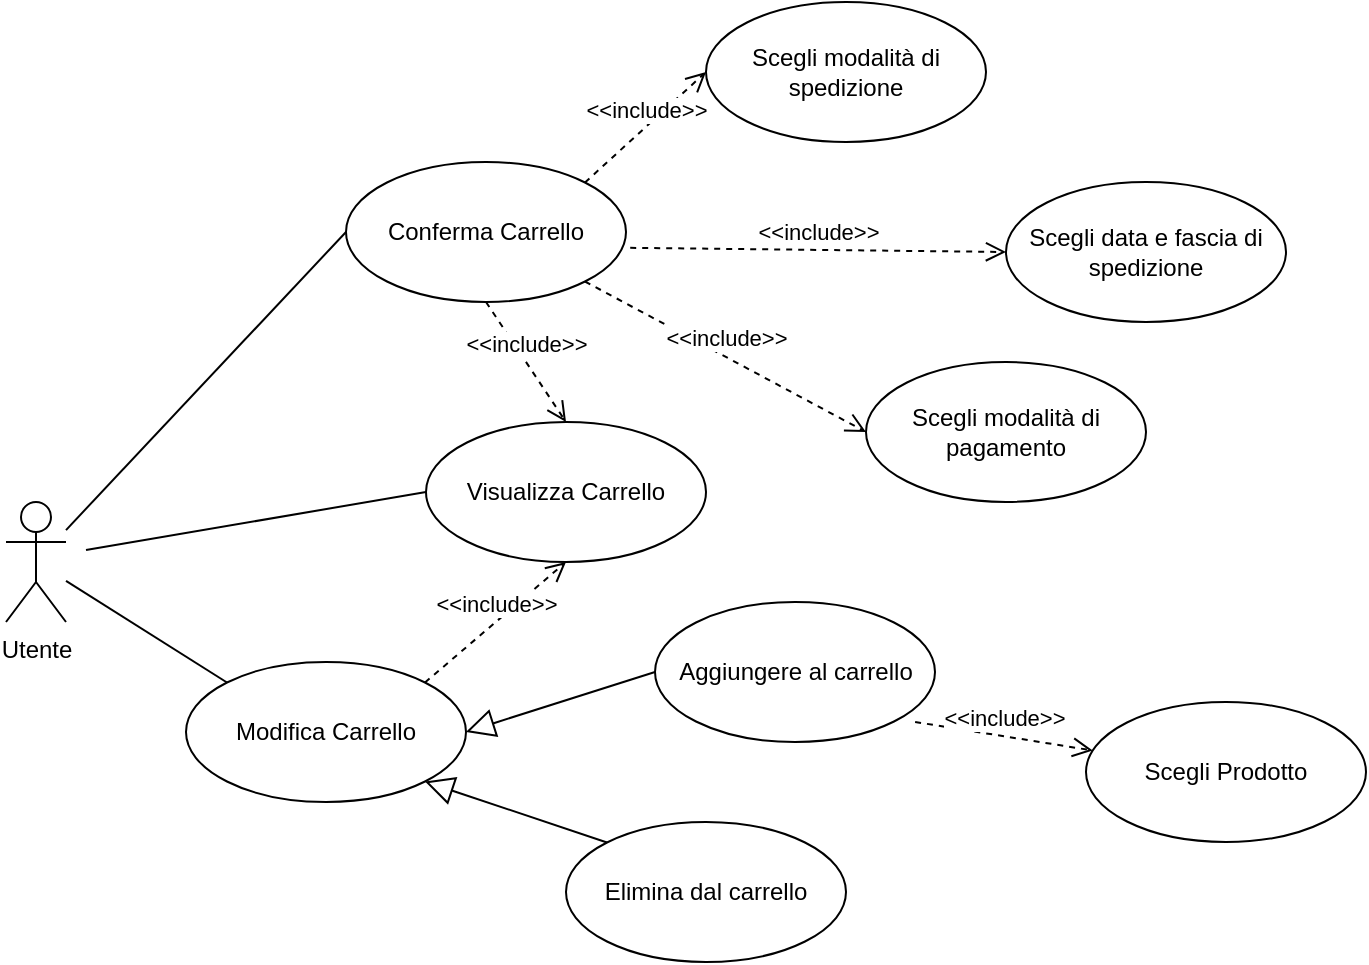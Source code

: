<mxfile version="13.7.1" type="device"><diagram name="Page-1" id="e7e014a7-5840-1c2e-5031-d8a46d1fe8dd"><mxGraphModel dx="869" dy="441" grid="1" gridSize="10" guides="1" tooltips="1" connect="1" arrows="1" fold="1" page="1" pageScale="1" pageWidth="1169" pageHeight="826" background="#ffffff" math="0" shadow="0"><root><mxCell id="0"/><mxCell id="1" parent="0"/><mxCell id="esFCu_q0mIX3lRfcfWII-41" value="Utente" style="shape=umlActor;verticalLabelPosition=bottom;verticalAlign=top;html=1;" vertex="1" parent="1"><mxGeometry x="190" y="380" width="30" height="60" as="geometry"/></mxCell><mxCell id="esFCu_q0mIX3lRfcfWII-43" value="Modifica Carrello" style="ellipse;whiteSpace=wrap;html=1;" vertex="1" parent="1"><mxGeometry x="280" y="460" width="140" height="70" as="geometry"/></mxCell><mxCell id="esFCu_q0mIX3lRfcfWII-44" value="Aggiungere al carrello" style="ellipse;whiteSpace=wrap;html=1;" vertex="1" parent="1"><mxGeometry x="514.5" y="430" width="140" height="70" as="geometry"/></mxCell><mxCell id="esFCu_q0mIX3lRfcfWII-45" value="" style="endArrow=block;endFill=0;endSize=12;html=1;exitX=0;exitY=0.5;exitDx=0;exitDy=0;entryX=1;entryY=0.5;entryDx=0;entryDy=0;" edge="1" parent="1" source="esFCu_q0mIX3lRfcfWII-44" target="esFCu_q0mIX3lRfcfWII-43"><mxGeometry width="160" relative="1" as="geometry"><mxPoint x="470" y="470" as="sourcePoint"/><mxPoint x="630" y="470" as="targetPoint"/></mxGeometry></mxCell><mxCell id="esFCu_q0mIX3lRfcfWII-48" value="Conferma Carrello" style="ellipse;whiteSpace=wrap;html=1;" vertex="1" parent="1"><mxGeometry x="360" y="210" width="140" height="70" as="geometry"/></mxCell><mxCell id="esFCu_q0mIX3lRfcfWII-52" value="Scegli Prodotto" style="ellipse;whiteSpace=wrap;html=1;" vertex="1" parent="1"><mxGeometry x="730" y="480" width="140" height="70" as="geometry"/></mxCell><mxCell id="esFCu_q0mIX3lRfcfWII-53" value="&amp;lt;&amp;lt;include&amp;gt;&amp;gt;" style="html=1;verticalAlign=bottom;endArrow=open;dashed=1;endSize=8;exitX=0.929;exitY=0.857;exitDx=0;exitDy=0;exitPerimeter=0;" edge="1" parent="1" target="esFCu_q0mIX3lRfcfWII-52" source="esFCu_q0mIX3lRfcfWII-44"><mxGeometry relative="1" as="geometry"><mxPoint x="720" y="550" as="sourcePoint"/><mxPoint x="610.108" y="380.45" as="targetPoint"/></mxGeometry></mxCell><mxCell id="esFCu_q0mIX3lRfcfWII-54" value="Scegli modalità di spedizione" style="ellipse;whiteSpace=wrap;html=1;" vertex="1" parent="1"><mxGeometry x="540" y="130" width="140" height="70" as="geometry"/></mxCell><mxCell id="esFCu_q0mIX3lRfcfWII-55" value="&amp;lt;&amp;lt;include&amp;gt;&amp;gt;" style="html=1;verticalAlign=bottom;endArrow=open;dashed=1;endSize=8;entryX=0;entryY=0.5;entryDx=0;entryDy=0;exitX=1;exitY=0;exitDx=0;exitDy=0;" edge="1" parent="1" target="esFCu_q0mIX3lRfcfWII-54" source="esFCu_q0mIX3lRfcfWII-48"><mxGeometry relative="1" as="geometry"><mxPoint x="630.0" y="435" as="sourcePoint"/><mxPoint x="800.108" y="540.45" as="targetPoint"/></mxGeometry></mxCell><mxCell id="esFCu_q0mIX3lRfcfWII-56" value="Scegli data e fascia di spedizione" style="ellipse;whiteSpace=wrap;html=1;" vertex="1" parent="1"><mxGeometry x="690" y="220" width="140" height="70" as="geometry"/></mxCell><mxCell id="esFCu_q0mIX3lRfcfWII-57" value="&amp;lt;&amp;lt;include&amp;gt;&amp;gt;" style="html=1;verticalAlign=bottom;endArrow=open;dashed=1;endSize=8;entryX=0;entryY=0.5;entryDx=0;entryDy=0;exitX=1.015;exitY=0.613;exitDx=0;exitDy=0;exitPerimeter=0;" edge="1" parent="1" source="esFCu_q0mIX3lRfcfWII-48" target="esFCu_q0mIX3lRfcfWII-56"><mxGeometry relative="1" as="geometry"><mxPoint x="789.892" y="340.45" as="sourcePoint"/><mxPoint x="870" y="295" as="targetPoint"/></mxGeometry></mxCell><mxCell id="esFCu_q0mIX3lRfcfWII-58" value="Scegli modalità di pagamento" style="ellipse;whiteSpace=wrap;html=1;" vertex="1" parent="1"><mxGeometry x="620" y="310" width="140" height="70" as="geometry"/></mxCell><mxCell id="esFCu_q0mIX3lRfcfWII-59" value="&amp;lt;&amp;lt;include&amp;gt;&amp;gt;" style="html=1;verticalAlign=bottom;endArrow=open;dashed=1;endSize=8;entryX=0;entryY=0.5;entryDx=0;entryDy=0;exitX=1;exitY=1;exitDx=0;exitDy=0;" edge="1" parent="1" target="esFCu_q0mIX3lRfcfWII-58" source="esFCu_q0mIX3lRfcfWII-48"><mxGeometry relative="1" as="geometry"><mxPoint x="789.892" y="500.45" as="sourcePoint"/><mxPoint x="810.108" y="710.45" as="targetPoint"/></mxGeometry></mxCell><mxCell id="esFCu_q0mIX3lRfcfWII-62" value="Elimina dal carrello" style="ellipse;whiteSpace=wrap;html=1;" vertex="1" parent="1"><mxGeometry x="470" y="540" width="140" height="70" as="geometry"/></mxCell><mxCell id="esFCu_q0mIX3lRfcfWII-64" value="" style="endArrow=block;endFill=0;endSize=12;html=1;exitX=0;exitY=0;exitDx=0;exitDy=0;entryX=1;entryY=1;entryDx=0;entryDy=0;" edge="1" parent="1" source="esFCu_q0mIX3lRfcfWII-62" target="esFCu_q0mIX3lRfcfWII-43"><mxGeometry width="160" relative="1" as="geometry"><mxPoint x="610.0" y="495" as="sourcePoint"/><mxPoint x="510.0" y="535" as="targetPoint"/></mxGeometry></mxCell><mxCell id="esFCu_q0mIX3lRfcfWII-69" value="" style="endArrow=none;endFill=0;endSize=12;html=1;exitX=0;exitY=0;exitDx=0;exitDy=0;" edge="1" parent="1" source="esFCu_q0mIX3lRfcfWII-43" target="esFCu_q0mIX3lRfcfWII-41"><mxGeometry width="160" relative="1" as="geometry"><mxPoint x="530" y="460" as="sourcePoint"/><mxPoint x="690" y="460" as="targetPoint"/></mxGeometry></mxCell><mxCell id="esFCu_q0mIX3lRfcfWII-70" value="" style="endArrow=none;endFill=0;endSize=12;html=1;exitX=0;exitY=0.5;exitDx=0;exitDy=0;" edge="1" parent="1" source="esFCu_q0mIX3lRfcfWII-48" target="esFCu_q0mIX3lRfcfWII-41"><mxGeometry width="160" relative="1" as="geometry"><mxPoint x="330" y="330" as="sourcePoint"/><mxPoint x="209.892" y="285.151" as="targetPoint"/></mxGeometry></mxCell><mxCell id="esFCu_q0mIX3lRfcfWII-71" value="Visualizza Carrello" style="ellipse;whiteSpace=wrap;html=1;" vertex="1" parent="1"><mxGeometry x="400" y="340" width="140" height="70" as="geometry"/></mxCell><mxCell id="esFCu_q0mIX3lRfcfWII-72" value="&amp;lt;&amp;lt;include&amp;gt;&amp;gt;" style="html=1;verticalAlign=bottom;endArrow=open;dashed=1;endSize=8;entryX=0.5;entryY=0;entryDx=0;entryDy=0;exitX=0.5;exitY=1;exitDx=0;exitDy=0;" edge="1" parent="1" source="esFCu_q0mIX3lRfcfWII-48" target="esFCu_q0mIX3lRfcfWII-71"><mxGeometry relative="1" as="geometry"><mxPoint x="519.892" y="310.45" as="sourcePoint"/><mxPoint x="640.0" y="265" as="targetPoint"/></mxGeometry></mxCell><mxCell id="esFCu_q0mIX3lRfcfWII-73" value="&amp;lt;&amp;lt;include&amp;gt;&amp;gt;" style="html=1;verticalAlign=bottom;endArrow=open;dashed=1;endSize=8;entryX=0.5;entryY=1;entryDx=0;entryDy=0;exitX=1;exitY=0;exitDx=0;exitDy=0;" edge="1" parent="1" source="esFCu_q0mIX3lRfcfWII-43" target="esFCu_q0mIX3lRfcfWII-71"><mxGeometry relative="1" as="geometry"><mxPoint x="390.108" y="279.55" as="sourcePoint"/><mxPoint x="460.0" y="350" as="targetPoint"/></mxGeometry></mxCell><mxCell id="esFCu_q0mIX3lRfcfWII-74" value="" style="endArrow=none;endFill=0;endSize=12;html=1;exitX=0;exitY=0.5;exitDx=0;exitDy=0;" edge="1" parent="1" source="esFCu_q0mIX3lRfcfWII-71"><mxGeometry width="160" relative="1" as="geometry"><mxPoint x="370.0" y="255" as="sourcePoint"/><mxPoint x="230" y="404.032" as="targetPoint"/></mxGeometry></mxCell></root></mxGraphModel></diagram></mxfile>